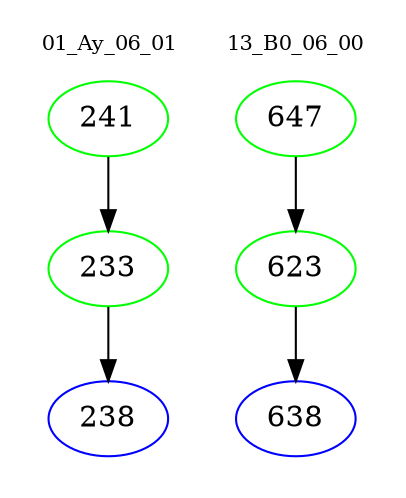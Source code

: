 digraph{
subgraph cluster_0 {
color = white
label = "01_Ay_06_01";
fontsize=10;
T0_241 [label="241", color="green"]
T0_241 -> T0_233 [color="black"]
T0_233 [label="233", color="green"]
T0_233 -> T0_238 [color="black"]
T0_238 [label="238", color="blue"]
}
subgraph cluster_1 {
color = white
label = "13_B0_06_00";
fontsize=10;
T1_647 [label="647", color="green"]
T1_647 -> T1_623 [color="black"]
T1_623 [label="623", color="green"]
T1_623 -> T1_638 [color="black"]
T1_638 [label="638", color="blue"]
}
}
